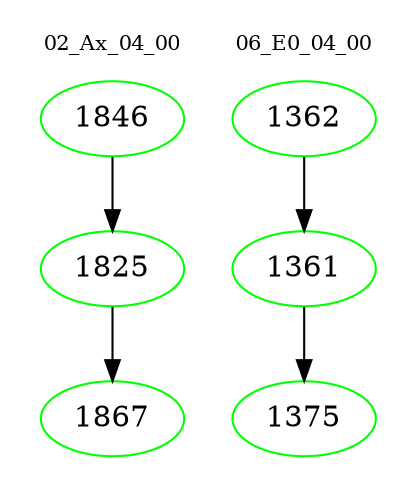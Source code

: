 digraph{
subgraph cluster_0 {
color = white
label = "02_Ax_04_00";
fontsize=10;
T0_1846 [label="1846", color="green"]
T0_1846 -> T0_1825 [color="black"]
T0_1825 [label="1825", color="green"]
T0_1825 -> T0_1867 [color="black"]
T0_1867 [label="1867", color="green"]
}
subgraph cluster_1 {
color = white
label = "06_E0_04_00";
fontsize=10;
T1_1362 [label="1362", color="green"]
T1_1362 -> T1_1361 [color="black"]
T1_1361 [label="1361", color="green"]
T1_1361 -> T1_1375 [color="black"]
T1_1375 [label="1375", color="green"]
}
}
